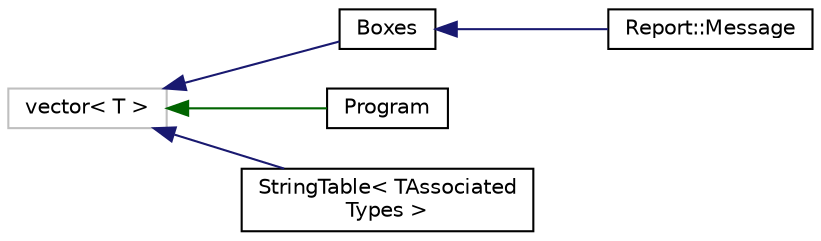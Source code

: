 digraph "Graphical Class Hierarchy"
{
  edge [fontname="Helvetica",fontsize="10",labelfontname="Helvetica",labelfontsize="10"];
  node [fontname="Helvetica",fontsize="10",shape=record];
  rankdir="LR";
  Node7 [label="vector\< T \>",height=0.2,width=0.4,color="grey75", fillcolor="white", style="filled",tooltip="STL class. "];
  Node7 -> Node0 [dir="back",color="midnightblue",fontsize="10",style="solid",fontname="Helvetica"];
  Node0 [label="Boxes",height=0.2,width=0.4,color="black", fillcolor="white", style="filled",URL="$classaworx_1_1lib_1_1boxing_1_1Boxes.html"];
  Node0 -> Node1 [dir="back",color="midnightblue",fontsize="10",style="solid",fontname="Helvetica"];
  Node1 [label="Report::Message",height=0.2,width=0.4,color="black", fillcolor="white", style="filled",URL="$classaworx_1_1lib_1_1lang_1_1Report_1_1Message.html"];
  Node7 -> Node10 [dir="back",color="darkgreen",fontsize="10",style="solid",fontname="Helvetica"];
  Node10 [label="Program",height=0.2,width=0.4,color="black", fillcolor="white", style="filled",URL="$classaworx_1_1lib_1_1expressions_1_1detail_1_1Program.html"];
  Node7 -> Node11 [dir="back",color="midnightblue",fontsize="10",style="solid",fontname="Helvetica"];
  Node11 [label="StringTable\< TAssociated\lTypes \>",height=0.2,width=0.4,color="black", fillcolor="white", style="filled",URL="$classaworx_1_1lib_1_1strings_1_1util_1_1StringTable.html"];
}
